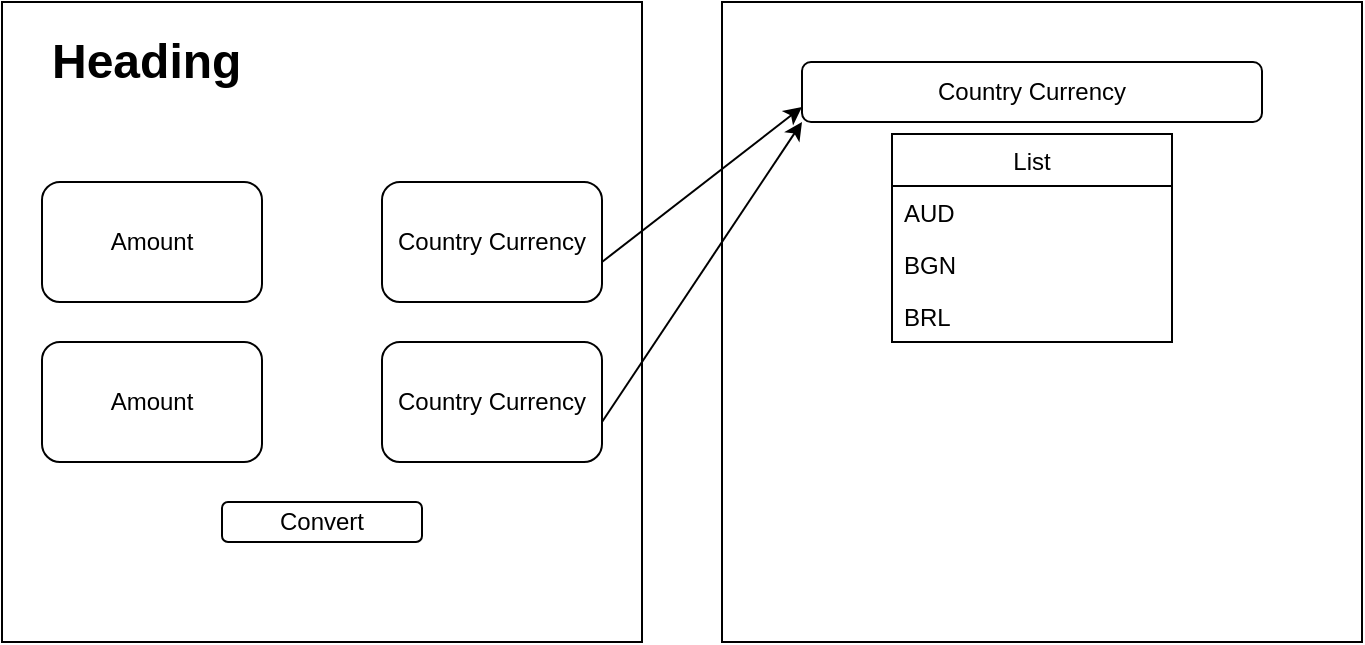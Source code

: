 <mxfile version="13.2.4" type="github"><diagram id="ncnk5F_SoYyO9RvmQbRK" name="Page-1"><mxGraphModel dx="785" dy="424" grid="1" gridSize="10" guides="1" tooltips="1" connect="1" arrows="1" fold="1" page="1" pageScale="1" pageWidth="850" pageHeight="1100" math="0" shadow="0"><root><mxCell id="0"/><mxCell id="1" parent="0"/><mxCell id="-yEUA6RwLNq2IBnZ_mUj-1" value="" style="whiteSpace=wrap;html=1;aspect=fixed;" vertex="1" parent="1"><mxGeometry x="80" y="40" width="320" height="320" as="geometry"/></mxCell><mxCell id="-yEUA6RwLNq2IBnZ_mUj-2" value="&lt;h1&gt;Heading&lt;/h1&gt;&lt;p&gt;Lorem ipsum dolor sit amet, consectetur adipisicing elit, sed do eiusmod tempor incididunt ut labore et dolore magna aliqua.&lt;/p&gt;" style="text;html=1;strokeColor=none;fillColor=none;spacing=5;spacingTop=-20;whiteSpace=wrap;overflow=hidden;rounded=0;" vertex="1" parent="1"><mxGeometry x="100" y="50" width="190" height="40" as="geometry"/></mxCell><mxCell id="-yEUA6RwLNq2IBnZ_mUj-3" value="Amount" style="rounded=1;whiteSpace=wrap;html=1;" vertex="1" parent="1"><mxGeometry x="100" y="130" width="110" height="60" as="geometry"/></mxCell><mxCell id="-yEUA6RwLNq2IBnZ_mUj-4" value="Country Currency" style="rounded=1;whiteSpace=wrap;html=1;" vertex="1" parent="1"><mxGeometry x="270" y="130" width="110" height="60" as="geometry"/></mxCell><mxCell id="-yEUA6RwLNq2IBnZ_mUj-5" value="Amount" style="rounded=1;whiteSpace=wrap;html=1;" vertex="1" parent="1"><mxGeometry x="100" y="210" width="110" height="60" as="geometry"/></mxCell><mxCell id="-yEUA6RwLNq2IBnZ_mUj-6" value="Country Currency" style="rounded=1;whiteSpace=wrap;html=1;" vertex="1" parent="1"><mxGeometry x="270" y="210" width="110" height="60" as="geometry"/></mxCell><mxCell id="-yEUA6RwLNq2IBnZ_mUj-7" value="Convert" style="rounded=1;whiteSpace=wrap;html=1;" vertex="1" parent="1"><mxGeometry x="190" y="290" width="100" height="20" as="geometry"/></mxCell><mxCell id="-yEUA6RwLNq2IBnZ_mUj-9" value="" style="whiteSpace=wrap;html=1;aspect=fixed;" vertex="1" parent="1"><mxGeometry x="440" y="40" width="320" height="320" as="geometry"/></mxCell><mxCell id="-yEUA6RwLNq2IBnZ_mUj-10" value="Country Currency" style="rounded=1;whiteSpace=wrap;html=1;" vertex="1" parent="1"><mxGeometry x="480" y="70" width="230" height="30" as="geometry"/></mxCell><mxCell id="-yEUA6RwLNq2IBnZ_mUj-11" value="List" style="swimlane;fontStyle=0;childLayout=stackLayout;horizontal=1;startSize=26;fillColor=none;horizontalStack=0;resizeParent=1;resizeParentMax=0;resizeLast=0;collapsible=1;marginBottom=0;" vertex="1" parent="1"><mxGeometry x="525" y="106" width="140" height="104" as="geometry"/></mxCell><mxCell id="-yEUA6RwLNq2IBnZ_mUj-12" value="AUD" style="text;strokeColor=none;fillColor=none;align=left;verticalAlign=top;spacingLeft=4;spacingRight=4;overflow=hidden;rotatable=0;points=[[0,0.5],[1,0.5]];portConstraint=eastwest;" vertex="1" parent="-yEUA6RwLNq2IBnZ_mUj-11"><mxGeometry y="26" width="140" height="26" as="geometry"/></mxCell><mxCell id="-yEUA6RwLNq2IBnZ_mUj-13" value="BGN" style="text;strokeColor=none;fillColor=none;align=left;verticalAlign=top;spacingLeft=4;spacingRight=4;overflow=hidden;rotatable=0;points=[[0,0.5],[1,0.5]];portConstraint=eastwest;" vertex="1" parent="-yEUA6RwLNq2IBnZ_mUj-11"><mxGeometry y="52" width="140" height="26" as="geometry"/></mxCell><mxCell id="-yEUA6RwLNq2IBnZ_mUj-14" value="BRL" style="text;strokeColor=none;fillColor=none;align=left;verticalAlign=top;spacingLeft=4;spacingRight=4;overflow=hidden;rotatable=0;points=[[0,0.5],[1,0.5]];portConstraint=eastwest;" vertex="1" parent="-yEUA6RwLNq2IBnZ_mUj-11"><mxGeometry y="78" width="140" height="26" as="geometry"/></mxCell><mxCell id="-yEUA6RwLNq2IBnZ_mUj-16" value="" style="endArrow=classic;html=1;entryX=0;entryY=0.75;entryDx=0;entryDy=0;" edge="1" parent="1" target="-yEUA6RwLNq2IBnZ_mUj-10"><mxGeometry width="50" height="50" relative="1" as="geometry"><mxPoint x="380" y="170" as="sourcePoint"/><mxPoint x="430" y="120" as="targetPoint"/><Array as="points"/></mxGeometry></mxCell><mxCell id="-yEUA6RwLNq2IBnZ_mUj-18" value="" style="endArrow=classic;html=1;entryX=0;entryY=1;entryDx=0;entryDy=0;" edge="1" parent="1" target="-yEUA6RwLNq2IBnZ_mUj-10"><mxGeometry width="50" height="50" relative="1" as="geometry"><mxPoint x="380" y="250" as="sourcePoint"/><mxPoint x="430" y="200" as="targetPoint"/></mxGeometry></mxCell></root></mxGraphModel></diagram></mxfile>